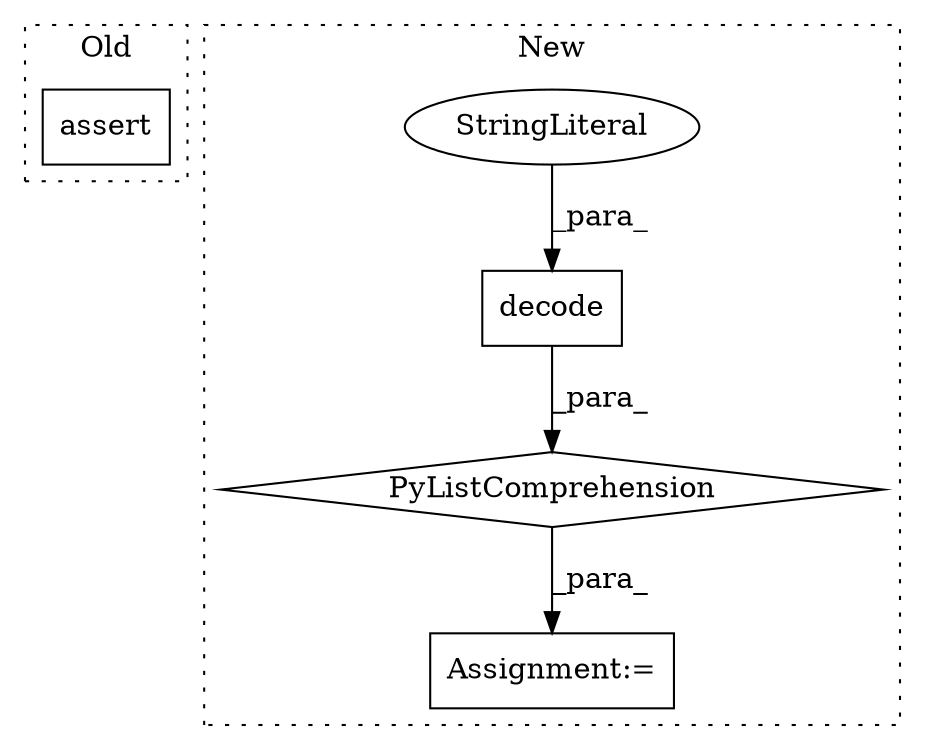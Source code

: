 digraph G {
subgraph cluster0 {
1 [label="assert" a="6" s="84856" l="7" shape="box"];
label = "Old";
style="dotted";
}
subgraph cluster1 {
2 [label="decode" a="32" s="81416,81430" l="7,1" shape="box"];
3 [label="StringLiteral" a="45" s="81423" l="7" shape="ellipse"];
4 [label="Assignment:=" a="7" s="81330" l="12" shape="box"];
5 [label="PyListComprehension" a="109" s="81342" l="114" shape="diamond"];
label = "New";
style="dotted";
}
2 -> 5 [label="_para_"];
3 -> 2 [label="_para_"];
5 -> 4 [label="_para_"];
}